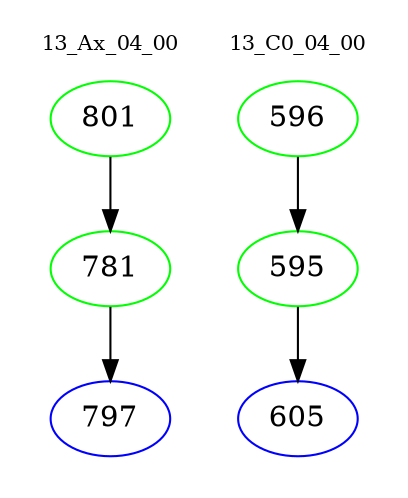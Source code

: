 digraph{
subgraph cluster_0 {
color = white
label = "13_Ax_04_00";
fontsize=10;
T0_801 [label="801", color="green"]
T0_801 -> T0_781 [color="black"]
T0_781 [label="781", color="green"]
T0_781 -> T0_797 [color="black"]
T0_797 [label="797", color="blue"]
}
subgraph cluster_1 {
color = white
label = "13_C0_04_00";
fontsize=10;
T1_596 [label="596", color="green"]
T1_596 -> T1_595 [color="black"]
T1_595 [label="595", color="green"]
T1_595 -> T1_605 [color="black"]
T1_605 [label="605", color="blue"]
}
}
